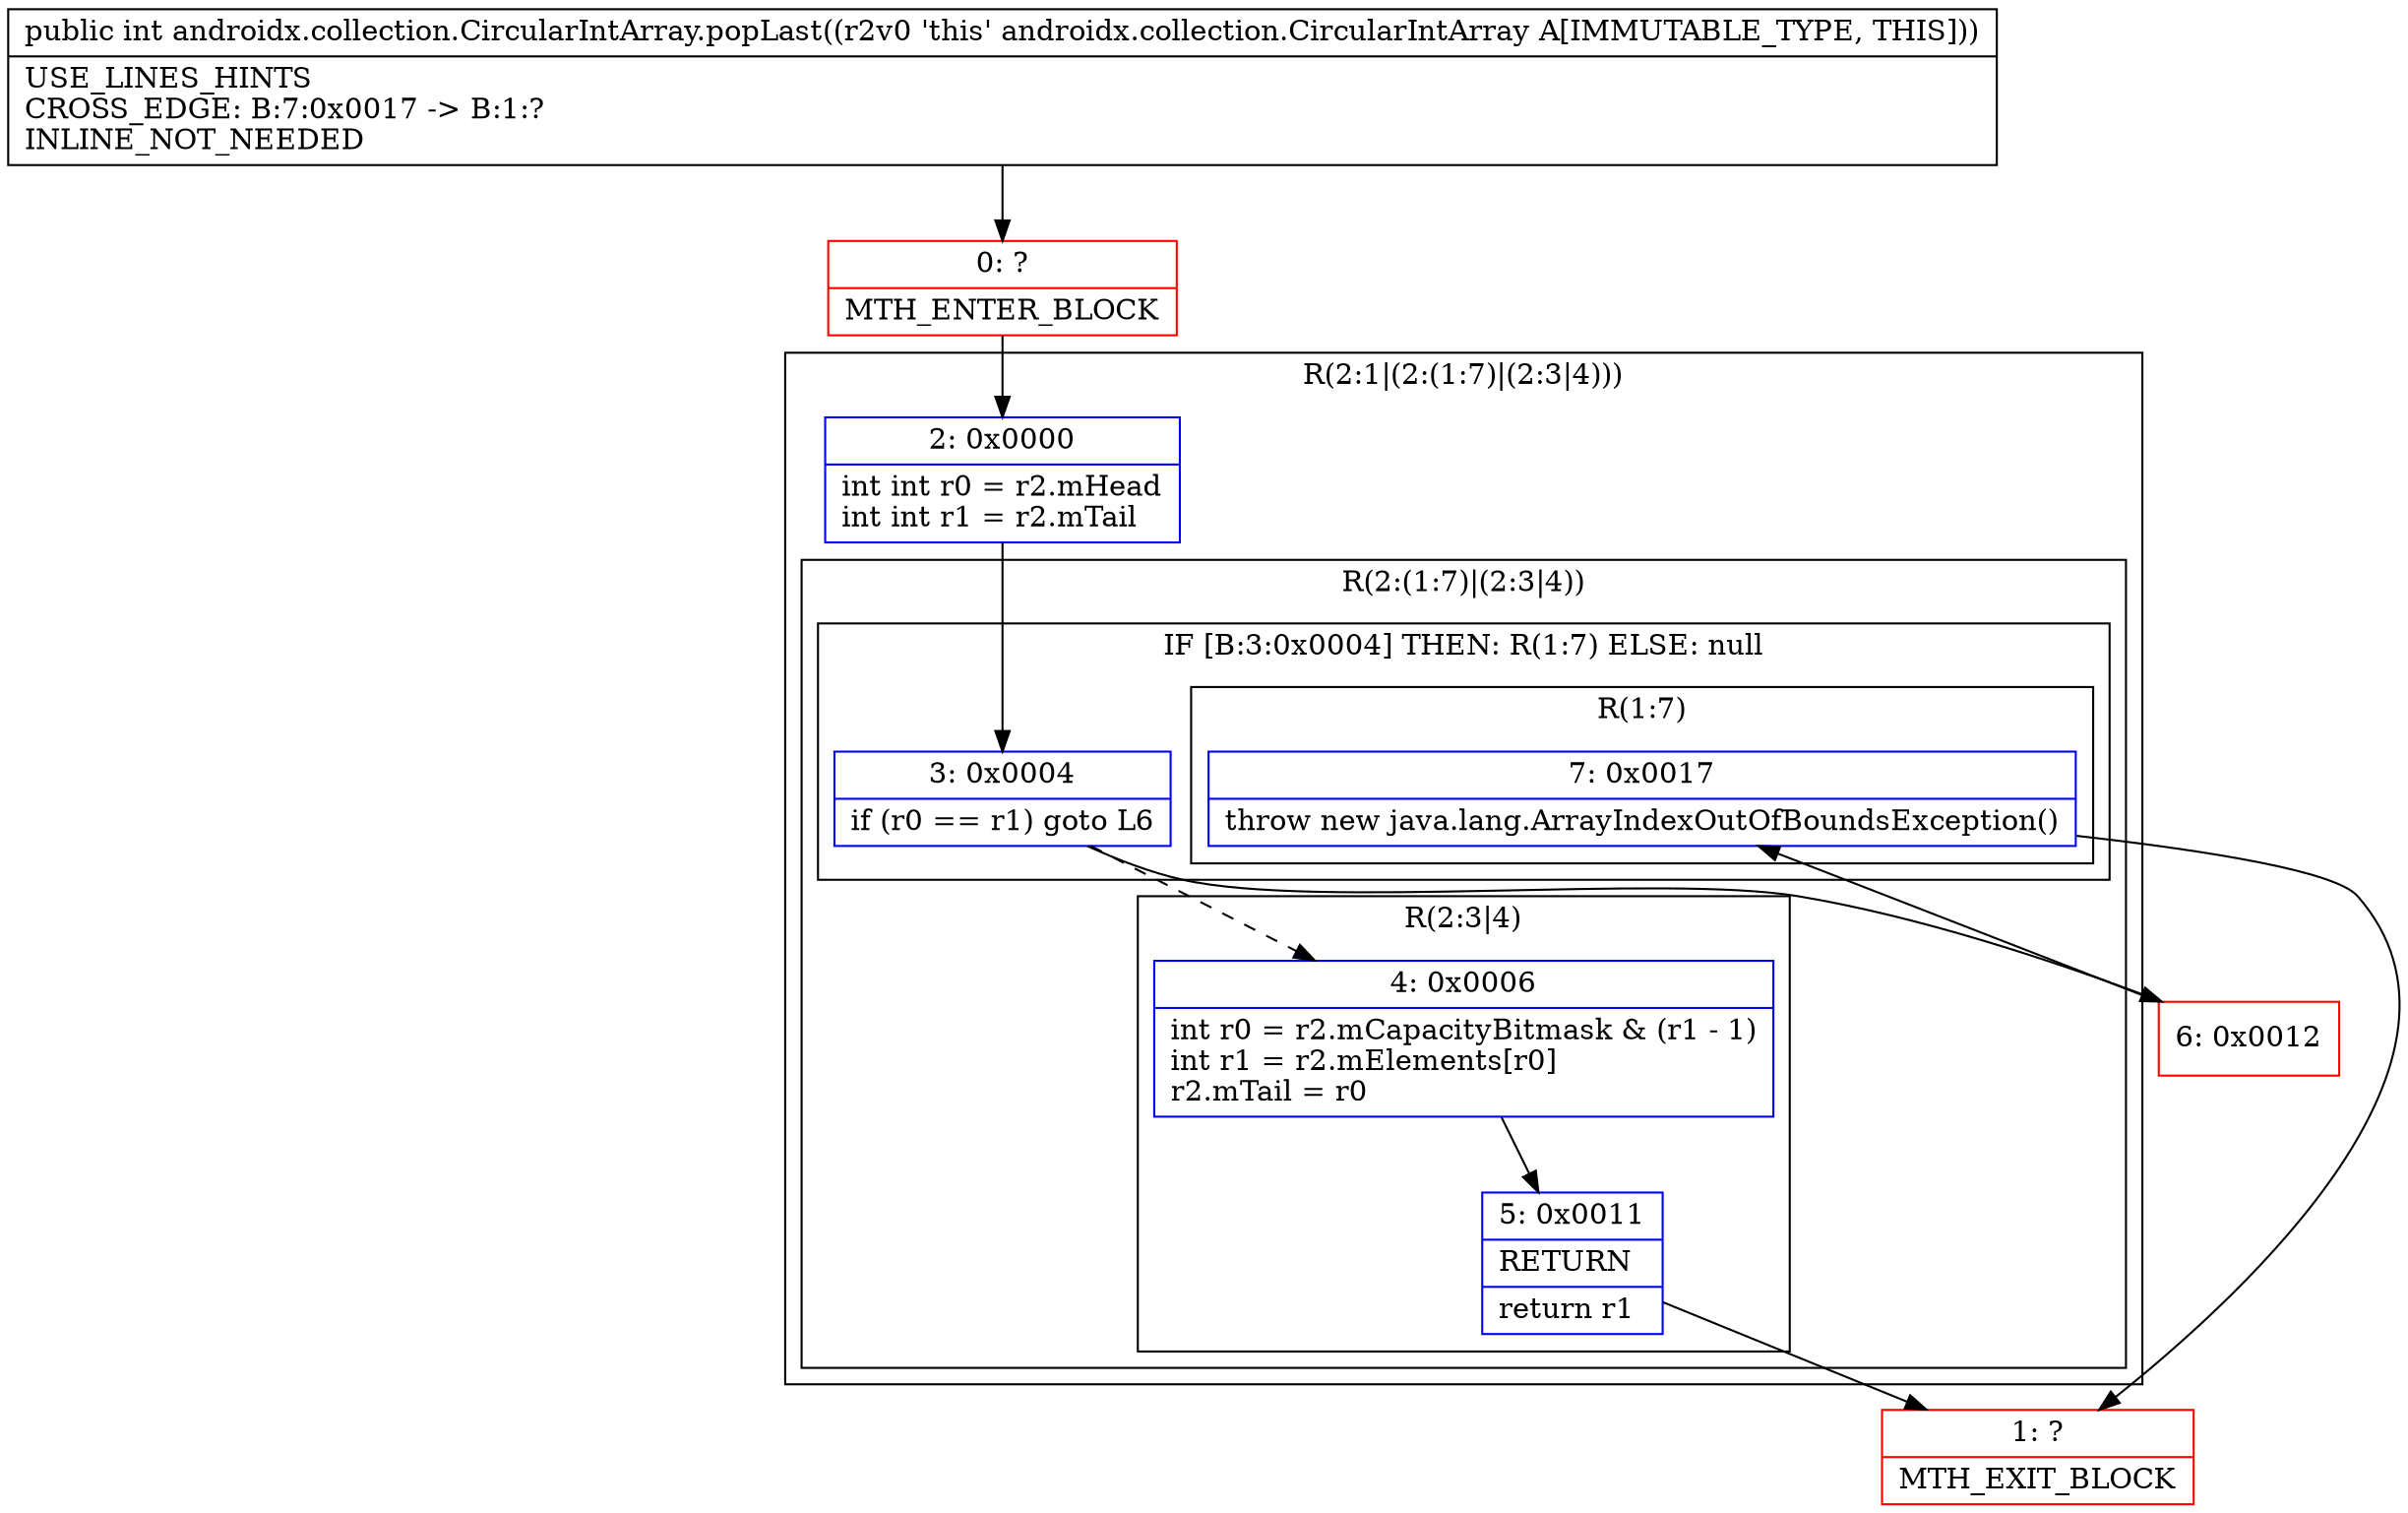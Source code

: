 digraph "CFG forandroidx.collection.CircularIntArray.popLast()I" {
subgraph cluster_Region_33358580 {
label = "R(2:1|(2:(1:7)|(2:3|4)))";
node [shape=record,color=blue];
Node_2 [shape=record,label="{2\:\ 0x0000|int int r0 = r2.mHead\lint int r1 = r2.mTail\l}"];
subgraph cluster_Region_1392299209 {
label = "R(2:(1:7)|(2:3|4))";
node [shape=record,color=blue];
subgraph cluster_IfRegion_994178137 {
label = "IF [B:3:0x0004] THEN: R(1:7) ELSE: null";
node [shape=record,color=blue];
Node_3 [shape=record,label="{3\:\ 0x0004|if (r0 == r1) goto L6\l}"];
subgraph cluster_Region_2143344702 {
label = "R(1:7)";
node [shape=record,color=blue];
Node_7 [shape=record,label="{7\:\ 0x0017|throw new java.lang.ArrayIndexOutOfBoundsException()\l}"];
}
}
subgraph cluster_Region_1946910950 {
label = "R(2:3|4)";
node [shape=record,color=blue];
Node_4 [shape=record,label="{4\:\ 0x0006|int r0 = r2.mCapacityBitmask & (r1 \- 1)\lint r1 = r2.mElements[r0]\lr2.mTail = r0\l}"];
Node_5 [shape=record,label="{5\:\ 0x0011|RETURN\l|return r1\l}"];
}
}
}
Node_0 [shape=record,color=red,label="{0\:\ ?|MTH_ENTER_BLOCK\l}"];
Node_1 [shape=record,color=red,label="{1\:\ ?|MTH_EXIT_BLOCK\l}"];
Node_6 [shape=record,color=red,label="{6\:\ 0x0012}"];
MethodNode[shape=record,label="{public int androidx.collection.CircularIntArray.popLast((r2v0 'this' androidx.collection.CircularIntArray A[IMMUTABLE_TYPE, THIS]))  | USE_LINES_HINTS\lCROSS_EDGE: B:7:0x0017 \-\> B:1:?\lINLINE_NOT_NEEDED\l}"];
MethodNode -> Node_0;Node_2 -> Node_3;
Node_3 -> Node_4[style=dashed];
Node_3 -> Node_6;
Node_7 -> Node_1;
Node_4 -> Node_5;
Node_5 -> Node_1;
Node_0 -> Node_2;
Node_6 -> Node_7;
}

